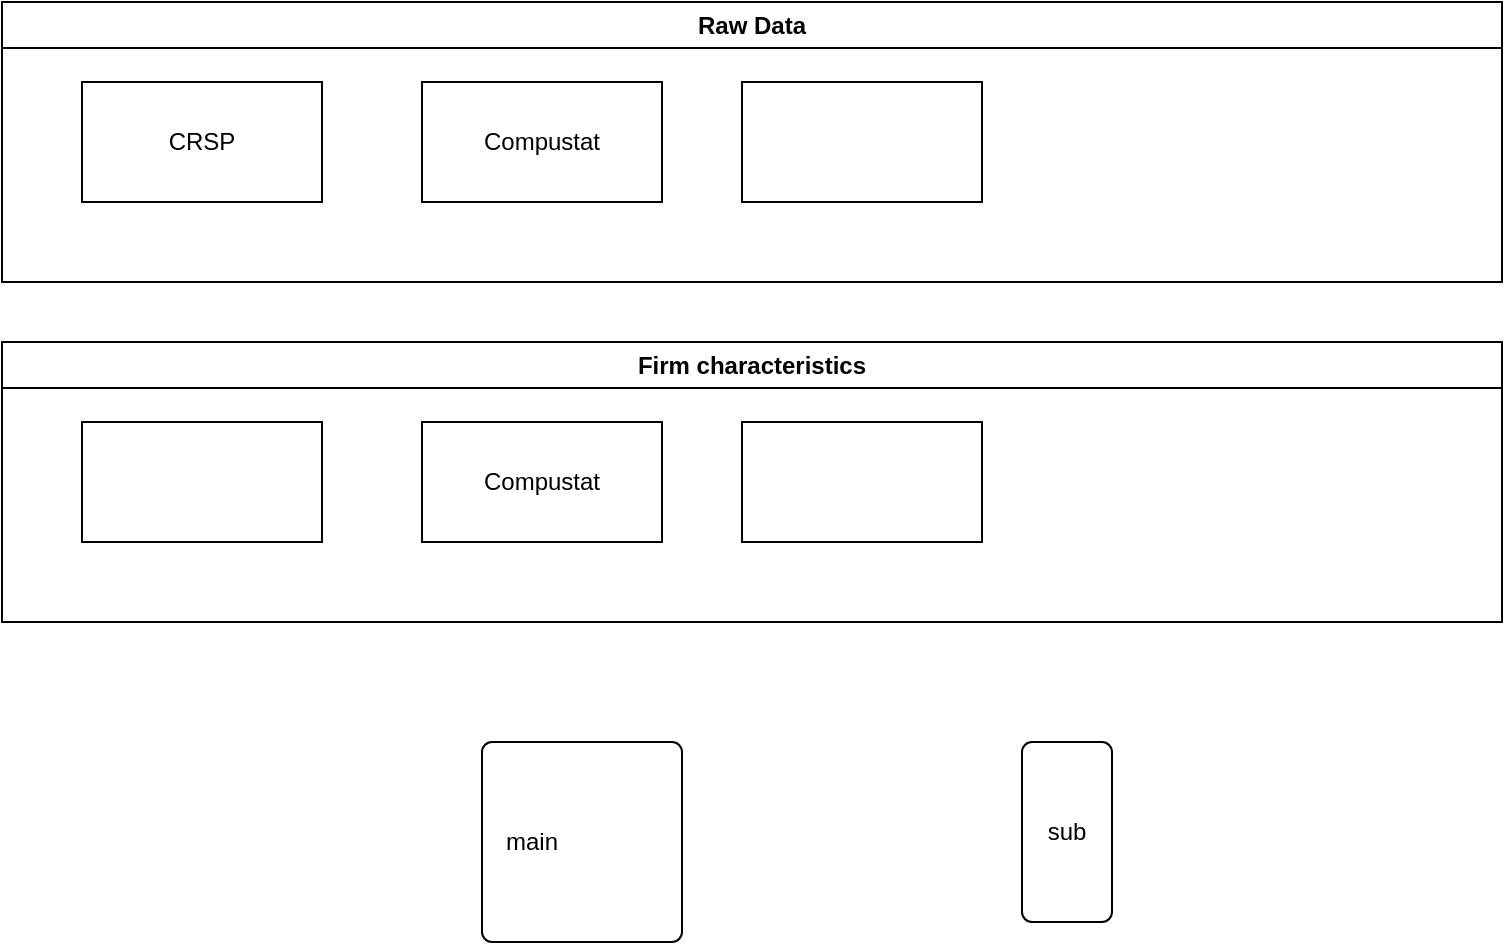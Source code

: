 <mxfile version="24.9.0">
  <diagram name="페이지-1" id="-z66yAtNatfDnL_aKimk">
    <mxGraphModel dx="1221" dy="666" grid="1" gridSize="10" guides="1" tooltips="1" connect="1" arrows="1" fold="1" page="1" pageScale="1" pageWidth="827" pageHeight="1169" math="0" shadow="0">
      <root>
        <mxCell id="0" />
        <mxCell id="1" parent="0" />
        <mxCell id="0NGauNDOmkKS-pxr3Ci8-7" value="Raw Data" style="swimlane;whiteSpace=wrap;html=1;" vertex="1" parent="1">
          <mxGeometry x="30" y="40" width="750" height="140" as="geometry" />
        </mxCell>
        <mxCell id="0NGauNDOmkKS-pxr3Ci8-9" value="CRSP" style="rounded=0;whiteSpace=wrap;html=1;" vertex="1" parent="0NGauNDOmkKS-pxr3Ci8-7">
          <mxGeometry x="40" y="40" width="120" height="60" as="geometry" />
        </mxCell>
        <mxCell id="0NGauNDOmkKS-pxr3Ci8-10" value="Compustat" style="rounded=0;whiteSpace=wrap;html=1;" vertex="1" parent="0NGauNDOmkKS-pxr3Ci8-7">
          <mxGeometry x="210" y="40" width="120" height="60" as="geometry" />
        </mxCell>
        <mxCell id="0NGauNDOmkKS-pxr3Ci8-11" value="" style="rounded=0;whiteSpace=wrap;html=1;" vertex="1" parent="0NGauNDOmkKS-pxr3Ci8-7">
          <mxGeometry x="370" y="40" width="120" height="60" as="geometry" />
        </mxCell>
        <mxCell id="0NGauNDOmkKS-pxr3Ci8-12" value="Firm characteristics" style="swimlane;whiteSpace=wrap;html=1;" vertex="1" parent="1">
          <mxGeometry x="30" y="210" width="750" height="140" as="geometry" />
        </mxCell>
        <mxCell id="0NGauNDOmkKS-pxr3Ci8-13" value="" style="rounded=0;whiteSpace=wrap;html=1;" vertex="1" parent="0NGauNDOmkKS-pxr3Ci8-12">
          <mxGeometry x="40" y="40" width="120" height="60" as="geometry" />
        </mxCell>
        <mxCell id="0NGauNDOmkKS-pxr3Ci8-14" value="Compustat" style="rounded=0;whiteSpace=wrap;html=1;" vertex="1" parent="0NGauNDOmkKS-pxr3Ci8-12">
          <mxGeometry x="210" y="40" width="120" height="60" as="geometry" />
        </mxCell>
        <mxCell id="0NGauNDOmkKS-pxr3Ci8-15" value="" style="rounded=0;whiteSpace=wrap;html=1;" vertex="1" parent="0NGauNDOmkKS-pxr3Ci8-12">
          <mxGeometry x="370" y="40" width="120" height="60" as="geometry" />
        </mxCell>
        <mxCell id="0NGauNDOmkKS-pxr3Ci8-16" value="" style="rounded=1;absoluteArcSize=1;html=1;arcSize=10;" vertex="1" parent="1">
          <mxGeometry x="270" y="410" width="100" height="100" as="geometry" />
        </mxCell>
        <mxCell id="0NGauNDOmkKS-pxr3Ci8-17" value="main" style="html=1;shape=mxgraph.er.anchor;whiteSpace=wrap;" vertex="1" parent="0NGauNDOmkKS-pxr3Ci8-16">
          <mxGeometry width="50" height="100" as="geometry" />
        </mxCell>
        <mxCell id="0NGauNDOmkKS-pxr3Ci8-18" value="sub" style="rounded=1;absoluteArcSize=1;html=1;arcSize=10;whiteSpace=wrap;points=[];strokeColor=inherit;fillColor=inherit;" vertex="1" parent="1">
          <mxGeometry x="540" y="410" width="45" height="90" as="geometry" />
        </mxCell>
      </root>
    </mxGraphModel>
  </diagram>
</mxfile>
